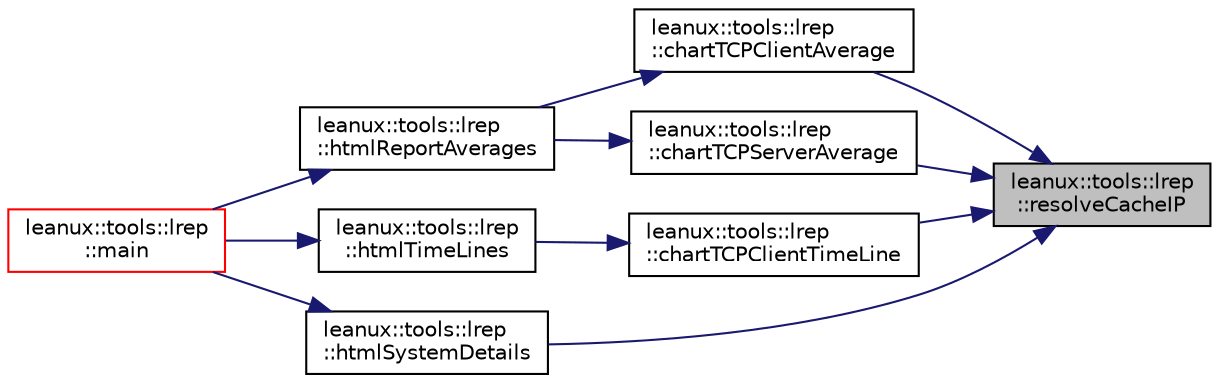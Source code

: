 digraph "leanux::tools::lrep::resolveCacheIP"
{
 // LATEX_PDF_SIZE
  bgcolor="transparent";
  edge [fontname="Helvetica",fontsize="10",labelfontname="Helvetica",labelfontsize="10"];
  node [fontname="Helvetica",fontsize="10",shape=record];
  rankdir="RL";
  Node1 [label="leanux::tools::lrep\l::resolveCacheIP",height=0.2,width=0.4,color="black", fillcolor="grey75", style="filled", fontcolor="black",tooltip="get from cache or DNS request on cache miss"];
  Node1 -> Node2 [dir="back",color="midnightblue",fontsize="10",style="solid",fontname="Helvetica"];
  Node2 [label="leanux::tools::lrep\l::chartTCPClientAverage",height=0.2,width=0.4,color="black",URL="$namespaceleanux_1_1tools_1_1lrep.html#ade6717549f68d3afc101be46a59d4348",tooltip=" "];
  Node2 -> Node3 [dir="back",color="midnightblue",fontsize="10",style="solid",fontname="Helvetica"];
  Node3 [label="leanux::tools::lrep\l::htmlReportAverages",height=0.2,width=0.4,color="black",URL="$namespaceleanux_1_1tools_1_1lrep.html#ae8f0cfa4040dda0d19fe047d8a186a59",tooltip=" "];
  Node3 -> Node4 [dir="back",color="midnightblue",fontsize="10",style="solid",fontname="Helvetica"];
  Node4 [label="leanux::tools::lrep\l::main",height=0.2,width=0.4,color="red",URL="$namespaceleanux_1_1tools_1_1lrep.html#aa0e1422d8d75831ea3801ffa728bf436",tooltip=" "];
  Node1 -> Node6 [dir="back",color="midnightblue",fontsize="10",style="solid",fontname="Helvetica"];
  Node6 [label="leanux::tools::lrep\l::chartTCPClientTimeLine",height=0.2,width=0.4,color="black",URL="$namespaceleanux_1_1tools_1_1lrep.html#abb105274c50a277438a21f4c73e1d381",tooltip=" "];
  Node6 -> Node7 [dir="back",color="midnightblue",fontsize="10",style="solid",fontname="Helvetica"];
  Node7 [label="leanux::tools::lrep\l::htmlTimeLines",height=0.2,width=0.4,color="black",URL="$namespaceleanux_1_1tools_1_1lrep.html#a6f351b4134bb9689630c092625774c9d",tooltip=" "];
  Node7 -> Node4 [dir="back",color="midnightblue",fontsize="10",style="solid",fontname="Helvetica"];
  Node1 -> Node8 [dir="back",color="midnightblue",fontsize="10",style="solid",fontname="Helvetica"];
  Node8 [label="leanux::tools::lrep\l::chartTCPServerAverage",height=0.2,width=0.4,color="black",URL="$namespaceleanux_1_1tools_1_1lrep.html#ad20c11d51522dd9480766869e451ca22",tooltip=" "];
  Node8 -> Node3 [dir="back",color="midnightblue",fontsize="10",style="solid",fontname="Helvetica"];
  Node1 -> Node9 [dir="back",color="midnightblue",fontsize="10",style="solid",fontname="Helvetica"];
  Node9 [label="leanux::tools::lrep\l::htmlSystemDetails",height=0.2,width=0.4,color="black",URL="$namespaceleanux_1_1tools_1_1lrep.html#aa664245209dbbb081139c961a4c6d878",tooltip="generate system details html."];
  Node9 -> Node4 [dir="back",color="midnightblue",fontsize="10",style="solid",fontname="Helvetica"];
}
